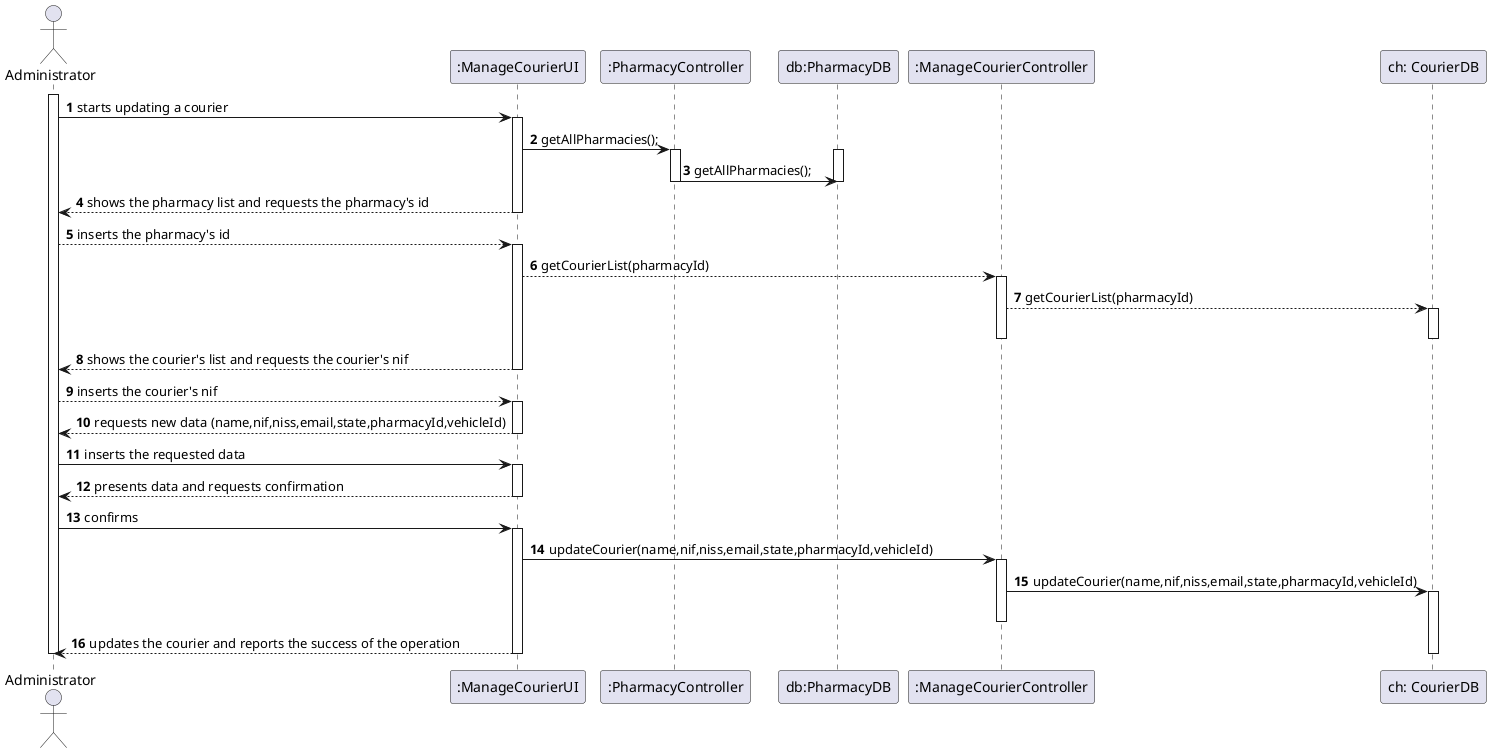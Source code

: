 @startuml
autonumber
'hide footbox
actor "Administrator" as ADM

participant ":ManageCourierUI" as UI
participant ":PharmacyController" as P
participant "db:PharmacyDB" as DB
participant ":ManageCourierController" as CTRL
participant "ch: CourierDB" as AC


activate ADM

ADM -> UI : starts updating a courier
activate UI
UI -> P: getAllPharmacies();
activate P
activate DB
P -> DB : getAllPharmacies();
deactivate P

deactivate DB



UI --> ADM : shows the pharmacy list and requests the pharmacy's id
deactivate UI

ADM --> UI :inserts the pharmacy's id
activate UI
UI --> CTRL: getCourierList(pharmacyId)
activate CTRL
CTRL --> AC: getCourierList(pharmacyId)
activate AC
deactivate CTRL
deactivate AC
UI --> ADM : shows the courier's list and requests the courier's nif
deactivate UI


ADM --> UI :inserts the courier's nif
activate UI


UI --> ADM : requests new data (name,nif,niss,email,state,pharmacyId,vehicleId)
deactivate UI
ADM -> UI : inserts the requested data
activate UI


UI --> ADM : presents data and requests confirmation
deactivate UI

ADM -> UI : confirms
activate UI
UI -> CTRL : updateCourier(name,nif,niss,email,state,pharmacyId,vehicleId)

activate CTRL
CTRL -> AC : updateCourier(name,nif,niss,email,state,pharmacyId,vehicleId)
activate AC
deactivate CTRL
UI --> ADM : updates the courier and reports the success of the operation
deactivate AC

deactivate UI
deactivate ADM
@enduml

